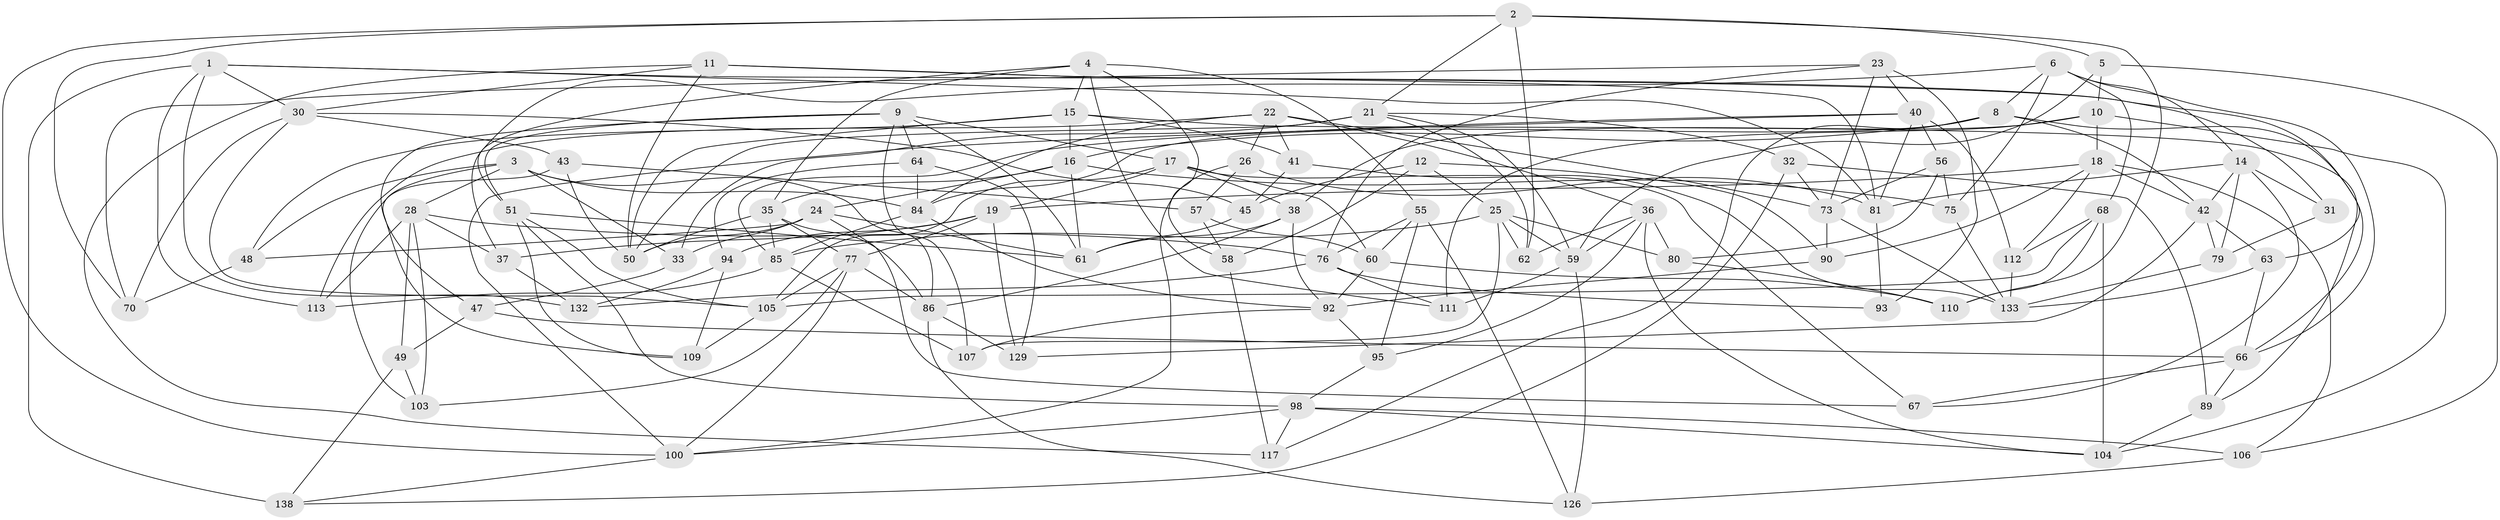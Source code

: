 // original degree distribution, {4: 1.0}
// Generated by graph-tools (version 1.1) at 2025/42/03/06/25 10:42:21]
// undirected, 90 vertices, 223 edges
graph export_dot {
graph [start="1"]
  node [color=gray90,style=filled];
  1 [super="+13"];
  2 [super="+46"];
  3 [super="+39"];
  4 [super="+20"];
  5;
  6 [super="+7"];
  8 [super="+44"];
  9 [super="+125"];
  10 [super="+34"];
  11 [super="+96"];
  12;
  14 [super="+116"];
  15 [super="+53"];
  16 [super="+72"];
  17 [super="+29"];
  18 [super="+27"];
  19 [super="+131"];
  21 [super="+52"];
  22 [super="+54"];
  23 [super="+99"];
  24 [super="+88"];
  25 [super="+130"];
  26;
  28 [super="+87"];
  30 [super="+78"];
  31;
  32;
  33;
  35 [super="+121"];
  36 [super="+91"];
  37;
  38 [super="+97"];
  40 [super="+65"];
  41;
  42 [super="+101"];
  43;
  45;
  47;
  48;
  49;
  50 [super="+128"];
  51 [super="+102"];
  55 [super="+124"];
  56;
  57;
  58;
  59 [super="+74"];
  60 [super="+118"];
  61 [super="+69"];
  62;
  63;
  64;
  66 [super="+82"];
  67;
  68 [super="+71"];
  70;
  73 [super="+135"];
  75;
  76 [super="+119"];
  77 [super="+122"];
  79;
  80;
  81 [super="+83"];
  84 [super="+136"];
  85 [super="+115"];
  86 [super="+120"];
  89;
  90;
  92 [super="+108"];
  93;
  94;
  95;
  98 [super="+114"];
  100 [super="+127"];
  103;
  104 [super="+137"];
  105 [super="+123"];
  106;
  107;
  109;
  110;
  111;
  112;
  113;
  117;
  126;
  129;
  132;
  133 [super="+134"];
  138;
  1 -- 138;
  1 -- 30;
  1 -- 132;
  1 -- 113;
  1 -- 63;
  1 -- 81;
  2 -- 110;
  2 -- 5;
  2 -- 21;
  2 -- 70;
  2 -- 62;
  2 -- 100;
  3 -- 28;
  3 -- 84;
  3 -- 86;
  3 -- 48;
  3 -- 33;
  3 -- 109;
  4 -- 111;
  4 -- 58;
  4 -- 15;
  4 -- 35;
  4 -- 51;
  4 -- 55;
  5 -- 106;
  5 -- 10;
  5 -- 59;
  6 -- 75;
  6 -- 68;
  6 -- 8;
  6 -- 66;
  6 -- 37;
  6 -- 14;
  8 -- 16;
  8 -- 117;
  8 -- 42;
  8 -- 66;
  8 -- 84;
  9 -- 17;
  9 -- 107;
  9 -- 61;
  9 -- 64;
  9 -- 51;
  9 -- 47;
  10 -- 111;
  10 -- 38 [weight=2];
  10 -- 104;
  10 -- 18;
  11 -- 50;
  11 -- 31 [weight=2];
  11 -- 117;
  11 -- 30;
  11 -- 81;
  12 -- 90;
  12 -- 58;
  12 -- 45;
  12 -- 25;
  14 -- 31;
  14 -- 81;
  14 -- 67;
  14 -- 42;
  14 -- 79;
  15 -- 48;
  15 -- 50;
  15 -- 16;
  15 -- 41;
  15 -- 89;
  16 -- 75;
  16 -- 61;
  16 -- 35;
  16 -- 24;
  17 -- 19;
  17 -- 67;
  17 -- 38;
  17 -- 60;
  17 -- 105;
  18 -- 90;
  18 -- 106;
  18 -- 112;
  18 -- 19;
  18 -- 42;
  19 -- 37;
  19 -- 94;
  19 -- 129;
  19 -- 77;
  21 -- 62;
  21 -- 50;
  21 -- 32;
  21 -- 33;
  21 -- 59;
  22 -- 113;
  22 -- 26;
  22 -- 73;
  22 -- 41;
  22 -- 36;
  22 -- 84;
  23 -- 70;
  23 -- 93 [weight=2];
  23 -- 76;
  23 -- 40;
  23 -- 73;
  24 -- 67;
  24 -- 33;
  24 -- 48;
  24 -- 50;
  24 -- 61;
  25 -- 62;
  25 -- 80;
  25 -- 85;
  25 -- 107;
  25 -- 59;
  26 -- 81;
  26 -- 100;
  26 -- 57;
  28 -- 37;
  28 -- 103;
  28 -- 49;
  28 -- 113;
  28 -- 76;
  30 -- 45;
  30 -- 43;
  30 -- 70;
  30 -- 105;
  31 -- 79;
  32 -- 89;
  32 -- 138;
  32 -- 73;
  33 -- 47;
  35 -- 86;
  35 -- 50;
  35 -- 77;
  35 -- 85;
  36 -- 95;
  36 -- 59;
  36 -- 80;
  36 -- 62;
  36 -- 104;
  37 -- 132;
  38 -- 86;
  38 -- 61;
  38 -- 92;
  40 -- 81;
  40 -- 56;
  40 -- 100;
  40 -- 112;
  40 -- 85;
  41 -- 45;
  41 -- 133;
  42 -- 79;
  42 -- 129;
  42 -- 63;
  43 -- 57;
  43 -- 103;
  43 -- 50;
  45 -- 61;
  47 -- 49;
  47 -- 66;
  48 -- 70;
  49 -- 138;
  49 -- 103;
  51 -- 109;
  51 -- 98;
  51 -- 61;
  51 -- 105;
  55 -- 126;
  55 -- 60 [weight=2];
  55 -- 76;
  55 -- 95;
  56 -- 73;
  56 -- 75;
  56 -- 80;
  57 -- 58;
  57 -- 60;
  58 -- 117;
  59 -- 111;
  59 -- 126;
  60 -- 110;
  60 -- 92;
  63 -- 133;
  63 -- 66;
  64 -- 94;
  64 -- 84;
  64 -- 129;
  66 -- 89;
  66 -- 67;
  68 -- 112;
  68 -- 104 [weight=2];
  68 -- 110;
  68 -- 105;
  73 -- 90;
  73 -- 133;
  75 -- 133;
  76 -- 132;
  76 -- 111;
  76 -- 93;
  77 -- 105;
  77 -- 103;
  77 -- 86;
  77 -- 100;
  79 -- 133;
  80 -- 110;
  81 -- 93;
  84 -- 92;
  84 -- 85;
  85 -- 113;
  85 -- 107;
  86 -- 129;
  86 -- 126;
  89 -- 104;
  90 -- 92;
  92 -- 95;
  92 -- 107;
  94 -- 109;
  94 -- 132;
  95 -- 98;
  98 -- 106;
  98 -- 104;
  98 -- 117;
  98 -- 100;
  100 -- 138;
  105 -- 109;
  106 -- 126;
  112 -- 133;
}
